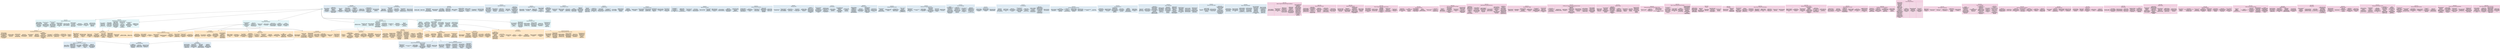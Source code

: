 // This is an auto-generated file. Don't edit this file; edit `modules.yml` instead.

digraph {
  node[shape="record", style="filled"];

  node[color="#99d8c9", fillcolor="#e5f5f9"];

  ELEC40002 [label="{ELEC40002 | Analysis and Design of Circuits | {
    <1>Explain the basic\nphysics underlying\nthe operation of the\nfollowing electronic\ncomponents:\nresistor, capacitor,\ninductor, diode,\ntransistor |
    <2>Perform DC analysis\nof circuits\ncontaining\ncombinations of the\nabove components to\nestablish the nodal\nvoltages and branch\ncurrents |
    <3>Perform AC analysis\nof circuits\ncontaining\ncombinations of the\nabove components,\nusing small-signal\nequivalent models to\nlinearise any\nnon-linear elements |
    <4>Apply the operation\nof simple transistor\nlevel circuits\nincluding amplifier\nstages and logic\ngates |
    <5>Analyse basic opamp\ncircuits containing\nidealised opamps and\npassive components |
    <6>Apply the concept\nof a transfer\nfunction and derive\nthe transfer\nfunctions for a\nrange of standard\nfilter circuits |
    <7>Analyse the\ntransient behaviour\nof 1st order RC and\nRL networks |
    <8>Use SPICE to\nsimulate the\nbehaviour of the\ncircuits you have\nstudied |
    <9>Appreciate where\nand how the circuits\nyou have studied are\napplied in real\nengineering\napplications
  }}"];

  ELEC40003 [label="{ELEC40003 | Digital Electronics and Computer Architecture | {
    <1>design significant\nsynchronous\nsequential digital\ncircuits using\nregisters and\ncombinational logic |
    <2>design simple\ntwo’s complement\naddition and\nsubtraction digital\ncircuits, with\ncorrect use of carry\nand overflow |
    <3>use digital blocks:\nRAMs, ROMs,\nregisters, adders,\nmultiplexers and\nstate machines to\ndesign and analyse\nthe operation of\nsimple pipelined\nRISC computer\nsystems |
    <4>model the operation\nof machine code\ninstructions on a\nCPU at\nregister-transfer\nlevel, and\nmanipulate data\nusing different\nnumeric\nrepresentations |
    <5>write programs for\narithmetic\noperations,\nmanipulating bit\nfields within words,\naccessing memory,\nand calling\nsubroutines |
    <6>implement I/O in\nembedded computer\nsystems using\npolling
  }}"];

  ELEC40004 [label="{ELEC40004 | Programming for Engineers | {
    <1>use the fundamental\ncomponents of\nimperative\nprogramming in terms\nof control-flow\nstructures and\nvariables |
    <2>design and\nimplement a C++\nprogram that\ncommunicates using\nfile-based IO in a\nCLI environment |
    <3>verify the correct\nbehaviour of\nprograms |
    <4>diagnose and fix\nincorrect behaviour\nand crashes |
    <5>select and use\ndata-structures from\nthe STL according to\nneeded performance\nand functionality |
    <6>use APIs,\nencapsulation, and\nabstraction to\nmanage software\ncomplexity |
    <7>design\nobject-oriented\ndata-structures to\ncapture real-world\nproblems
  }}"];

  ELEC40006 [label="{ELEC40006 | Electronics Design Project | {
    <1>Capture and analyse\na set of high-level\nrequirements to\nproduce a set of\ndesign\nspecifications |
    <2>Apply theoretical\nprinciples and\nlaboratory skills to\ndesign, build and\ntest a solution to\nan engineering\ndesign problem,\nwithin practical\nconstraints |
    <3>Integrate analogue,\ndigital and software\ntheory and design\ntechniques into a\nfunctioning system |
    <4>Organise workload\nand manage time by\nfunctioning as an\nengineering team and\ndecomposing the\ndesign challenge\ninto subsystems |
    <5>Formulate and\nimplement a test\nplan to evaluate a\ndesign against its\nspecifications |
    <6>Communicate process\nand outcomes to\nstakeholders using\nvarious forms of\ncommunication\n(reports,\npresentations,\nreviews, etc.)
  }}"];

  ELEC40009 [label="{ELEC40009 | Topics in Electrical Engineering | {
    <1>Describe waves as\ninformation carriers |
    <2>Describe how waves\npropagate in free\nspace and\ntransmission lines |
    <3>Apply mathematical\ntools to investigate\nsignals in the\nfrequency domain |
    <4>Explain the need\nfor modulation\ntechniques to\ntransmit a signal\nand identify the\nbasic hardware\ncomponents to\nachieve modulation\nand demodulation |
    <5>Describe the\ntransport processes\nin a pn diode and\nextrapolate this\nknowledge to its use\nas a solar cell |
    <6>Employ laboratory\nskills to\ncharacterise solar\ncells |
    <7>Illustrate how\nsolar polar is\ntransported from the\nsource to the\nhousehold |
    <8>Relate the\ndifferent\nengineering topics\nto demonstrate how\nthey are\ninterconnected
  }}"];

  ELEC40010_ELEC40011 [label="{ELEC40010_ELEC40011 | Mathematics 1A 1B | {
    <1>apply the\ntechniques of\nsingle-variable\ncalculus to obtain\nsolutions to a wide\nvariety of\napplications of\ndifferentiation and\nintegration |
    <2>utilize the\nconcepts of complex\nnumber, functions,\nlimits and series to\nperform, among\nothers, Fourier\nAnalysis of periodic\nand non-periodic\nfunctions |
    <3>use the techniques\nof vector and linear\nalgebra to analyze\nand apply the\ncorrect solution\nmethod in a range of\nproblems involving\nvectors, matrices\nand systems of\nequations |
    <4>identify and apply\nthe correct approach\nto solving different\ntypes of first- and\nsecond-order\nordinary\ndifferential\nequations |
    <5>explain and apply\nthe concepts and\ntechniques of\nmultivariable\ncalculus and tackle\nproblems in their\nappropriate context |
    <6>explain where and\nhow the mathematical\nconcepts are applied\nin engineering\nproblems in\nelectromagnetism,\nsignal processing\nand communications
  }}"];

  root[label="start"]
  root -> ELEC40002;
  root -> ELEC40003;
  root -> ELEC40004;
  root -> ELEC40006;
  root -> ELEC40009;
  root -> ELEC40010_ELEC40011;

  node[color="#fdbb84", fillcolor="#fee8c8"];

  ELEC50001 [label="{ELEC50001 | Circuits and Systems | {
    <1>Design, analyse and\nexplain sensors\nanalogue circuit\ninterfaces between\nthe input and\ndigital signal\nprocessing phase |
    <2>Explain the common\ntype of DAC and ADC\narchitectures\ncurrently used in\nindustry |
    <3>Design low-pass,\nhigh-pass and\nband-pass filters\nfor preconditioning\nsignals |
    <4>Choose suitable\nlow-noise\npre-amplifiers and\nanalyse its impact\non noise performance\nof the system |
    <5>Choose suitable\noutput circuit\narchitecture for\nhigh current drive\nand design a circuit\nto meet\nspecification |
    <6>Design reasonably\ncomplex circuits\ninvolving digital\nbuilding blocks such\nas shift register,\nRAM and FSM, and\ninterface them to a\nprocessor |
    <7>Write good quality\nVerilog code to\nspecify digital\nhardware |
    <8>Implement digital\nhardware on an FPGA |
    <9>Design a basic\ntestbench circuit
  }}"];
  ELEC40003:1 -> ELEC50001;
  ELEC40003:2 -> ELEC50001;

  ELEC50002 [label="{ELEC50002 | Communications | {
    <1>Model noise in\nwireless\ncommunication\nsystems |
    <2>Understand the\nperformance measures\nfor analog and\ndigital\ncommunication\nsystems, and compare\nthe performance of\ndifferent modulation\ntechniques |
    <3>Explain the\nfundamental limits\ninformation theory\nsets on the\nperformance of\ncommunication\nsystems |
    <4>Calculate the\nentropy of a random\nvariable, and design\nthe Huffman code for\na given information\nsource |
    <5>Design, implement\nand characterise\nhardware/software\nimplementation using\nthe NI USRP software\ndefined radio\nplatform |
    <6>Understand the role\nphysical layer plays\nwithin larger\ncommunication\nnetworks
  }}"];
  ELEC40009:1 -> ELEC50002;
  ELEC40009:2 -> ELEC50002;

  ELEC50003_ELEC50008 [label="{ELEC50003_ELEC50008 | Computer Engineering Design Project I and II | {
    <1>Capture and analyse\na set of high-level\nrequirements to\nproduce a set of\ndesign\nspecifications |
    <2>Apply theoretical\nprinciples and\nlaboratory skills to\ndesign, build and\ntest a solution to\nan engineering\ndesign problem,\nwithin practical\nconstraints |
    <3>Integrate analogue,\ndigital and software\ntheory and design\ntechniques into a\nfunctioning system |
    <4>Organise workload\nand manage time by\nfunctioning as an\nengineering team and\ndecomposing the\ndesign challenge\ninto subsystems |
    <5>Formulate and\nimplement a test\nplan to evaluate a\ndesign against its\nspecifications |
    <6>Communicate process\nand outcomes to\nstakeholders using\nvarious forms of\ncommunication\n(reports,\npresentations,\nreviews, etc.)
  }}"];
  ELEC40006:1 -> ELEC50003_ELEC50008;

  ELEC50004 [label="{ELEC50004 | Control Systems | {
    <1>Construct linear\ndynamic models of\nengineering systems\nof practical\nrelevance in the\nfrequency and in the\nstate-space domain |
    <2>Recognise the basic\nprinciples governing\nthe behaviour of a\nclosed-loop control\nsystem including the\nmodes of behaviour\nof its basic\ncomponents |
    <3>Evaluate, among\nseveral options, how\nto configure and\nstructure the\narchitecture and the\ncontroller of an\nautomatic control\nsystem starting from\nfunctional\nrequirements and\nconsidering\ntechnological\nconstraints |
    <4>Analyse the static\nand dynamic\nperformance of basic\nlinear feedback\ncontrol systems and\ndesign controllers\nsuch that the\noverall control\nsystem behaves\naccording to\npre-specified\nrequirements |
    <5>Analyse and\nquantify the impact\nof digital\nimplementation of\nthe control system\non the closed-loop\nperformance |
    <6>Validate\nexperimentally the\ndynamic models and\nthe satisfaction of\nthe closed-loop\nrequirements on a\nselected hardware\ntest benchmark in\nthe laboratory
  }}"];
  ELEC40009:3 -> ELEC50004;
  ELEC40010_ELEC40011:2 -> ELEC50004;

  ELEC50006 [label="{ELEC50006 | Discrete Mathematics | {
    <1>Apply graph\nalgorithms to\nefficiently explore\ndata-structures |
    <2>Prove algorithms\nare correct using\ninductive logic |
    <3>Describe\ncomputability in\nterms of turing\nmachines |
    <4>Use complexity\nnotation to analyse\nrunning time and\nstorage requirements\nof a computer\nprogram |
    <5>Use the divide and\nconquer strategy for\ndesigning\nalgorithms, and\nanalyse their\nefficiency in terms\nof complexity\nnotation using the\nMaster Theorem
  }}"];
  ELEC40004:1 -> ELEC50006;
  ELEC40004:3 -> ELEC50006;

  ELEC50007 [label="{ELEC50007 | Electromagnetism | {
    <1>Apply the\ntechniques of Vector\nCalculus to obtain\nanalytical solutions\nto problems\ninvolving\ndifferential\noperators, line and\nsurface integrals,\nas well as Green's,\nDivergence and\nStokes' theorems |
    <2>Use Maxwell's\nequations to explain\nbasic\nelectromagnetic\nphenomena |
    <3>Calculate electric\nand magnetic field\nvectors |
    <4>Calculate\ncapacitance and\ninductance |
    <5>Analyse\ntransmission-line\ndevices |
    <6>Explain the\nprinciples of\nradio-communication\nand radar systems |
    <7>Measure parameters\nof electromagnetic\ndevices |
    <8>Assemble and\nevaluate performance\nof simple radar\nsystems
  }}"];
  ELEC40010_ELEC40011:6 -> ELEC50007;

  ELEC50009 [label="{ELEC50009 | Information Processing | {
    <1>Classify real-world\ndata into different\ntypes of signals |
    <2>Describe Linear\nTime-Invariant\nsystems\nmathematically and\nin a way suitable\nfor impementation in\nprocessing systems |
    <3>Explain and apply\nconvolution for\nlinear time-variant\nsystems using\ntransfer functions\nfor continuous and\ndiscrete time\nsystems |
    <4>Use the sampling\ntheorem with the\ndiscrete Fourier\nTransform and the\nz-transform |
    <5>Model a data\nfiltering problem as\na transfer function\nand understand how\nto apply filters to\nsignals |
    <6>Implement discrete\nfilters using\nsoftware |
    <7>Create information\nsystems which use\nsoftware and\nhardware to process\ninformation
  }}"];
  ELEC40004:1 -> ELEC50009;
  ELEC40004:3 -> ELEC50009;
  ELEC40010_ELEC40011:2 -> ELEC50009;

  ELEC50010 [label="{ELEC50010 | Instruction Architectures and Compilers | {
    <1>Describe how\nhigh-level programs\nare executed through\nthe sequencing of\ninstructions |
    <2>Create a compiler\nfrom a high-level\nlanguage to an\ninstruction-based\nlanguage |
    <3>Program a\nfunctional model of\na CPU |
    <4>\nOptimise high-level\ndata structures to\nexploit the\nlow-level memory\nhierarchy |
    <5>\nDesign data-structures\nwhich can represent\nprograms |
    <6>Determine the\nworst-case\npropagation delay of\na combinational\ncircuit |
    <7>Design arithmetic\ncircuits to meet a\nspecification and\ndetermine the\npropagation delay |
    <8>Evaluate possible\narchitectural\nsolutions against a\nset of performance\nobjectives |
    <9>Discuss the\nrelationship between\nthroughput, latency,\nand pipelining
  }}"];
  ELEC40004:1 -> ELEC50010;
  ELEC40004:3 -> ELEC50010;

  ELEC50011 [label="{ELEC50011 | Mathematics for Engineers | {
    <1>Use complex\nvariables for\nconformal mapping\nand contour\nintegration |
    <2>Understand the\nconcepts of linear\nalgebra and apply\nthem in a\nmathematical\nframework |
    <3>Explain the\nconcepts and\ntechniques of\nprobability and\nstatistics and\ncompute properties\nof random systems |
    <4>Use basic estimator\nand calculate the\nmethod of moment and\nthe maximum\nlikelihood estimator |
    <5>Formulate the ways\nin which these\nmathematical\ntechniques are\napplied to technical\nproblems in your\nengineering modules
  }}"];
  ELEC40010_ELEC40011:1 -> ELEC50011;
  ELEC40010_ELEC40011:4 -> ELEC50011;

  ELEC50012 [label="{ELEC50012 | Power Electronics and Power Systems | {
    <1>describe operation\nof a switch-mode\npower supply (SMPS)\nand appreciate why\nit is capable of\nhigh efficiency and\nhow step-down and\nstep-up of voltage\nis possible |
    <2>calculate suitable\ncomponent values for\na given SMPS\nspecification |
    <3>calculate current\nand power flow for\nstar- and\ndelta-connected\nthree-phase loads |
    <4>describe the\nconstruction and\noperating principles\nof a transformer |
    <5>justify elements of\nthe equivalent\ncircuit of a\ntransformer |
    <6>calculate the\ncurrent flow,\nefficiency and\nvoltage regulation\nin transformer |
    <7>describe\nqualitatively how a\nrotating magnetic\nflux wave is\nproduced by a\nthree-phase winding\nand how torque is\ndeveloped by\ninteraction of two\nfields |
    <8>justify elements of\na per-phase\ninduction machine\nequivalent circuit |
    <9>calculate slip,\npower and torque of\nan induction machine\nbased on the\nequivalent circuit |
    <10>calculate power\nflow between nodes\nof a network and the\nvoltages at the\nnodes |
    <11>describe how\nvoltage is\ncontrolled in a\nnetwork
  }}"];
  ELEC40002:1 -> ELEC50012;

  ELEC50013 [label="{ELEC50013 | Signals and Systems | {
    <1>classify real-world\ndata into different\ntypes of signals |
    <2>describe Linear\nTime-Invariant\nsystems\nmathematically and\nin a way suitable\nfor impementation in\nprocessing systems |
    <3>explain and apply\nconvolution for\nlinear time-variant\nsystems using\ntransfer functions\nfor continuous and\ndiscrete time\nsystems |
    <4>use the sampling\ntheorem with the\ndiscrete Fourier\nTransform and the\nz-transform |
    <5>model a data\nfiltering problem as\na transfer function\nand understand how\nto apply filters to\nsignals
  }}"];
  ELEC40010_ELEC40011:2 -> ELEC50013;

  ELEC50014 [label="{ELEC50014 | Software Systems | {
    <1>Analyse a software\nsystem to identify\npotential security\nissues |
    <2>Decompose a\nsoftware system into\nloosely coupled\ncomponents |
    <3>Assign different\nphysical and\nabstract components\nof networking to the\nOSI stack |
    <4>Describe the\nprinciples and\nconcepts involved in\ndesigning\ndistributed systems\nand Internet\napplications |
    <5>Apply the concepts\nof Data\nRepresentation,\nPresentation and\nInteraction |
    <6>Think creatively in\nresponse to an\nawareness\nof/requirement for a\nproblem to be solved |
    <7>Describe the\nmapping of\nrelational calculus\nto SQL |
    <8>Use relational\ndatabases to answer\ncomplex data queries\nin SQL |
    <9>Apply\nentity-relationship\nmodelling and\ndemonstrate\ntranslation to the\nrelational model |
    <10>Deliver\nmulti-component\nnetworked software\nsystems as part of a\nsmall team
  }}"];
  ELEC40004:1 -> ELEC50014;
  ELEC40004:3 -> ELEC50014;
  node[color="#9ebcda", fillcolor="#e0ecf4"];

  ELEC60001 [label="{ELEC60001 | Advanced Mathematics for Signals and Systems | {
    <1>compute the trace,\ndeterminant,\neigenvalues and\neigenvectors of a\nmatrix |
    <2>compute the SVD of\na matrix |
    <3>critically analyse\na linear mapping\nusing the properties\nof the SVD |
    <4>identify and find\nthe least-square\nsolution for\noverdetermined\nproblems and minimum\nnorm solution for\nunder-determined\nproblem |
    <5>find the Total\nLeast Square\nsolution to an\napproximation\nproblem |
    <6>compute the rank\nand the null space\nof a matrix
  }}"];
  ELEC50011:2 -> ELEC60001;

  ELEC60002 [label="{ELEC60002 | Statistical Signal Processing and Inference | {
    <1>model, analyse and\npredict real world\nrandom processes\nusing linear\nstochastic models |
    <2>identify time\nvarying parameters\nof non-stationary\nsignals using\nstatistical\nestimation and\ninference |
    <3>derive theoretical\nand practical\nperformance bounds\nfor statistical\nsignal processing\nalgorithms in\npractical settings |
    <4>perform denoising\nand prediction of\nsignals corrupted by\nnoise, using\nadaptive statistical\nlearning and\nfiltering |
    <5>estimate relevant\nphysiological\nparameters from real\nlife recordings\nacquired recordings\n(your own data) and\ncritically analyse\nand improve signal\nquality
  }}"];
  ELEC50011:3 -> ELEC60002;

  ELEC60003 [label="{ELEC60003 | Analogue Integrated Circuits and Systems | {
    <1>Analyse different\nanalogue circuits\nand architectures |
    <2>Design different\nanalogue circuits\ntaking into account\nlimitations and\ncreating solutions\nto circumvent or\nresolve these |
    <3>Derive and apply\nthe concept of\ncurrent feedback\nOPAMPs |
    <4>Analyse and\ncalculate integrated\nswitched capacitor\nfilters and\ncontinuous-time\nfilters |
    <5>Explain and\nsimulate the\noperation of A/D and\nD/A Converters and\ncontrast different\napproaches
  }}"];
  ELEC50001:1 -> ELEC60003;
  ELEC50001:2 -> ELEC60003;

  ELEC60004 [label="{ELEC60004 | Artificial Intelligence | {
    <1>use and evaluate\ndifferent algorithms\nfor searching a\ngraph as a basis for\nplanning and\nproblem-solving |
    <2>use and evaluate\nalgorithms for\nautomated reasoning\nin propositional,\npredicate and modal\nlogics |
    <3>apply formal\nlanguages for\nknowledge\nrepresentation and\nreasoning through\nsymbolic computation |
    <4>implement\nalgorithms for\nplanning and\nreasoning in Prolog\n(logic programming\nlanguage)
  }}"];
  ELEC50006:1 -> ELEC60004;

  ELEC60005 [label="{ELEC60005 | Biomedical Electronics | {
    <1>Interpret\nbiomedical signals\nand define their\nrequirements for\ndetection and\nprocessing |
    <2>Identify the\nrequired building\nblocks for a given\nbiomedical system |
    <3>Design circuits and\nsystems for a given\nbiomedical system\nspecification
  }}"];
  ELEC50001:1 -> ELEC60005;
  ELEC50009:1 -> ELEC60005;

  ELEC60006 [label="{ELEC60006 | Communication Networks | {
    <1>Describe different\ncommunication\nnetworks and\ntechnologies\nincluding Industry\nstandards |
    <2>Analyse and\ncontrast the main\nfeatures and\nrelationship of\ndifferent\ncommunication\nnetworks and quality\nof service (QoS)\nrelated aspects |
    <3>Discuss the\nvalidity of\ndifferent\nperformance\nmodelling/assessment\ntechniques |
    <4>Identify different\ncommunication\nnetwork QoS related\nproblems, and the\nappropriate solution\ntechniques for these\nproblems |
    <5>Formulate the\nunderlying\nassumptions of the\nstudied\nmodelling/assessment\ntechniques and\ncritically analyse\ntheir impact |
    <6>Determine the\nconditions in which\na communication\nsystem is operating |
    <7>State and solve\ncommunication system\nand network\nperformance related\nproblems (e.g.\noptimal routing\nproblem and system\nutilisation) |
    <8>Derive and evaluate\nrelated performance\nanalytical\nexpressions.
  }}"];

  ELEC60008 [label="{ELEC60008 | Control Engineering | {
    <1>Model dynamic\nsystem using\ndifferential and\ndifference equations |
    <2>Given a transfer\nfunction find\nstate-space\nrepresentation and\nvice versa, and\nquantify difference\nbetween the two\nrepresentations |
    <3>Access stability\nproperties of\ndynamical systems\nand structural\nproperties |
    <4>Design feedback\ncontroller in a\nsystematic way to\nmodify behaviour of\ndynamical systems |
    <5>Assess a prior what\nbehaviour can and\ncannot be achieved\nin a dynamic system
  }}"];

  ELEC60009 [label="{ELEC60009 | Deep Learning | {
    <1>formalise a deep\nlearning problem |
    <2>choose and fit\nmodels to data |
    <3>critically appraise\nthe merits and\nshortcomings of\nmodel architectures\non specific problems |
    <4>apply existing deep\nlearning models to\nreal datasets |
    <5>discriminate\nbetween different\npractical machine\nlearning problems\napproaches to solve |
    <6>implement and\nevaluate common\nneural network\nmodels for various\ntypes of data |
    <7>apply a variety of\nlearning algorithms\nto data |
    <8>combine modular\ncomponents to build\ndeep learning\nsystems in a wide\nrange of real-world\napplications |
    <9>perform a critical\nappraisal of recent\nscientific\nliterature in deep\nlearning |
    <10>choose appropriate\nperformance\nevaluation metrics |
    <11>present and analyse\nthe results as well\nas draw appropriate\nconclusions
  }}"];

  ELEC60010 [label="{ELEC60010 | Digital Signal Processing | {
    <1>use the sampling\ntheory to design\ndiscrete data\nsystems and analyse\nthese systems in\nterms of systems\nfunctions and\nz-transform |
    <2>analyse and design\ndigital filters\nusing FIR and IIR\nfilter design\ntechniques |
    <3>perform and\ninterpret correctly\nthe results of\nsimple short-time\nspectral estimation |
    <4>learn about the\nFFT, the fast\ncomputation of the\nDFT |
    <5>develop basic\nmultirate signal\nprocessing systems,\nexploiting\nappropriate elements\nand identities, and\ndesign typical\napplication examples\nincluding\nsample-rate-changing\nsystems
  }}"];

  ELEC60011 [label="{ELEC60011 | Digital Systems Design | {
    <1>design complex,\nhigh performance\ndigital systems |
    <2>use a modern CAD\ntool to help with\nthe design |
    <3>implement such\ndesigns using\nprogrammable logic\n(e.g. FPGAs) |
    <4>design with digital\nbuilding blocks\n(such as memory\nchips,\nmicroprocessors,\narithmetic circuits\netc.)
  }}"];

  ELEC60012 [label="{ELEC60012 | Electrical Energy Systems | {
    <1>Explain the\noperating principle\nand describe the\nstatic models of\nsynchronous\nmachines,\ntransformers and\ntransmission lines |
    <2>Use per-unit system\nfor analysis of\nelectric power\nsystems |
    <3>Perform power flow\nanalysis using the\nGauss-Seidel\ntechnique |
    <4>Conduct short\ncircuit analysis for\nbalanced and\nunbalanced faults |
    <5>Analyse\nsteady-state and\ntransient stability\nof simple electric\npower systems |
    <6>Appraise the\nchallenges\nassociated with low\nsystem inertia and\nshort-circuit levels\ndriven by high\nfractions of\nrenewables
  }}"];

  ELEC60013 [label="{ELEC60013 | Embedded Systems | {
    <1>identify the\nparticular\nrequirements of\ncomputer systems\nthat interact\ndirectly with the\nphysical world |
    <2>analyse the\nconstraints imposed\nby time-critical\napplications and\nprove that they are\nmet |
    <3>set up low-level\ncommunication\nbetween software,\nhardware devices and\nthe wider world |
    <4>use interrupts and\nthreading to\nguarantee that time\nconstraints are met |
    <5>write complex,\nlow-level software\nthat is reliable |
    <6>configure and use a\nvariety of hardware\nplatforms and\ndevelopment\ntoolchains
  }}"];

  ELEC60014 [label="{ELEC60014 | Group Consultancy Project | {
    <1>Develop an\nengineering\nspecification from a\ngiven open-ended\nbrief |
    <2>Generate number of\nviable solutions to\nthe brief |
    <3>Select the optimum\nsolution through\ntechnical and\ncritical analysis |
    <4>Develop a prototype\nto demonstrate the\nprinciples of the\nproposed solution |
    <5>Provide financial\nand commercial\ninformation to\nsupport their\ndecision |
    <6>Manage the project\nfrom a resource and\nworkload point of\nview |
    <7>Communicate in a\nway to suit the\nintended target\naudience (written\nand oral)
  }}"];

  ELEC60015 [label="{ELEC60015 | High Level Programming | {
    <1>write programs in\nthe hybrid\nobject-oriented and\nfunctional\nprogramming language\nF# |
    <2>express simple\nalgorithms in a\ntransformational\nstyle using\nimmutable operations |
    <3>write recursive and\ntail recursive\nimplementations of\niteration |
    <4>use list, map,\narray collection\ntypes and associated\nlibrary functions |
    <5>analyse and debug\ntype errors in F# |
    <6>analyse problems\nand design\nappropriate\nfunctional code |
    <7>define appropriate\ndata structures to\nrepresent problem\ndomains |
    <8>write immutable\ncode and encapsulate\nmutable operations |
    <9>split large\nproblems into\nindependent modules\nwith controlled\ndependencies |
    <10>work within a group\nto design, implement\nand test a\nsignificant\napplication in F#
  }}"];

  ELEC60016 [label="{ELEC60016 | Individual Industrial Placement | {
    <1>critically analyse\nthe requirements of\nan employer in a\ncertain engineering\nrelated industry |
    <2>operate in a\nprofessional manner\nin an industrial\nsetting |
    <3>summarise your work\nand critically\nanalyse its impact\non the business |
    <4>criticise current\npractices and\nsuggest alternative\nsolutions that are\nethically and\neconomically\nresponsible |
    <5>make informed\ndecisions on the\ndirection of your\nfuture career
  }}"];

  ELEC60017 [label="{ELEC60017 | Individual Project | {
    <1>plan and execute an\nindividual work |
    <2>create and update a\nflexible project\nplan with specified\ntasks and fallbacks |
    <3>learn and use\ninformation from one\nor more new\ntechnical areas |
    <4>solve technical\nproblems as\nnecessary to achieve\na deliverable |
    <5>produce a major\nhigh quality written\nreport to fixed\ndeadlines |
    <6>carry our\nindependent work\nthat can cover\ndifferent aspects of\nengineernig such as\ndesign and build\ntopics and software\nimplementation\ntopics
  }}"];

  ELEC60018 [label="{ELEC60018 | Instrumentation | {
    <1>state the operation\nprinciples and\nlimitations of\nvarious measurement\nsensors/transducers\nfor mechanical and\nelectromagnetic\nstimuli |
    <2>specify the use of\nrecently invented\nsensors (SQUID, GMR,\nQHE, etc) in\napplications with\nsevere performance\nrequirements |
    <3>design interface\ncircuits to optimise\ntransducer\nperformance |
    <4>write embedded code\nto implement data\nacquisition\n(including\nsubsampling and\nirregular sampling)\nand signal\nconditioning |
    <5>assemble a PCB\nlevel prototype of a\nspecified\nmeasurement\ninstrument
  }}"];

  ELEC60019 [label="{ELEC60019 | Machine Learning | {
    <1>develop solutions\nto machine learning\nproblems by\nmodelling and\npre-processing data,\nand designing,\nselecting and\ndevelop appropriate\nlearning algorithms |
    <2>consider and\ncontrast the\nproblems of learning\nand overfitting in\nan ML system |
    <3>justify the use of\nlinear regression,\nclassification,\nlogistic regression,\nsupport vector\nmachines, neural\nnetworks, nearest\nneighbour and\nclustering |
    <4>recommend and\nconstruct the use of\na machine learning\nalgorithm in unseen\nsituations
  }}"];

  ELEC60020 [label="{ELEC60020 | Managing Engineering Projects | {
    <1>lead and manage\ninnovative\ntechnological\nprojects within an\nengineering context |
    <2>manage teams within\nan organisational\ncontext |
    <3>anticipate and\naccommodate risk and\nchange during the\nlife of a project |
    <4>apply a range of\ntools to the\nplanning,\nimplementation,\nmanagement and\nbudgeting of\nengineering projects
  }}"];

  ELEC60021 [label="{ELEC60021 | Mathematics for Signals and Systems | {
    <1>compute the trace,\ndeterminant,\neigenvalues and\neigenvectors of a\nmatrix |
    <2>compute the SVD of\na matrix |
    <3>critically analyse\na linear mapping\nusing the properties\nof the SVD |
    <4>identify and find\nthe least-square\nsolution for\noverdetermined\nproblems and minimum\nnorm solution for\nunder-determined\nproblem |
    <5>find the Total\nLeast Square\nsolution to an\napproximation\nproblem |
    <6>compute the rank\nand the null space\nof a matrix
  }}"];

  ELEC60022 [label="{ELEC60022 | Microwave Technology | {
    <1>interpret\nelectromagnetic wave\npropagation in\nvarious media; how\nguided-wave\nstructures can be\nused as practical\ncomponents, bridging\nthe gap between\nRadio and optical\nfrequencies |
    <2>analyse the\nfundamental physical\nlimitations of\ncomponents. For\nexample, why surface\nmounted devices are\nnot used at upper\nmicrowave\nfrequencies |
    <3>present aspects of\ncommercial\ntechnologies in the\ndesign and\nmanufacture of\ncomponents and\ncircuits |
    <4>describe the\napplications of\ncommercial microwave\ntechnology: from\nmobile phones and\nmicrowave ovens to\nradar and\nradiometric imaging
  }}"];

  ELEC60023 [label="{ELEC60023 | Optoelectronics | {
    <1>solve wave and\nwaveguide problems\nusing Maxwell's\nequations |
    <2>design and evaluate\noptical fibre-based\ncommunication\nsystems |
    <3>design and evaluate\noptical fibre-based\nsensing systems
  }}"];

  ELEC60024 [label="{ELEC60024 | Power Electronics | {
    <1>describe the\nproperties of\nsemiconductor\ndevices useful in\npower applications |
    <2>calculate power\nlosses, in devices\nand choose heat\nsinks |
    <3>design loss\nreduction circuits\nsuch as snubbers and\nquasi resonant\ncircuits |
    <4>analyse and design\nisolated and\nnon-isolated dc/dc\nconverters including\ns-domain modelling\nusing circuit\naveraging |
    <5>analyse dc/ac\nconverters including\nqualitative\nassessment of\nfrequency spectra |
    <6>analyse controlled\nand uncontrolled\nac/dc converters\nincluding\nelectromagnetic\ninterference issues\nand regulations |
    <7>apply power\nconverter designs to\napplication areas\nincluding assessment\nof various options\nfor variable speed\noperation of\ninduction machines\nand general\nperformance limits\non drive systems |
    <8>design and build a\nDC-DC converter in\nthe coursework
  }}"];

  ELEC60025 [label="{ELEC60025 | Real-Time Digital Signal Processing | {
    <1>put the concepts of\nsignal processing\ninto practice |
    <2>learn the\ndifferences between\nreal-time and batch\nprocessing\napplications |
    <3>learn the\ndifferences between\nSP and\ngeneral-purpose\ncomputing hardware |
    <4>learn how to use\nMatlab and Matlab\nSimulink to design\nand analyse SP\nalgorithms |
    <5>learn how to use\nSimulink Embedded\nCoder to program\nmicrocontrollers |
    <6>program an embedded\nplatform |
    <7>revise basic\nconcepts of DSP
  }}"];

  ELEC60026 [label="{ELEC60026 | Semiconductor Devices | {
    <1>explain basic\nquantum mechanical\nprinciples of\ncharged carrier\nconduction |
    <2>apply energy band\ndiagrams to analyse\ncarrier transport\nprocesses |
    <3>classify devices\ninto majority and\nminority carrier\ndevices and appraise\ntheir advantages and\ndisadvantages in\ndifferent\napplications |
    <4>derive device\ncharacteristics\ngiven the geometry\nand material\nparameters |
    <5>calculate\nperformance\nparameters by\nemploying the\ncorrect equations\nand approximations |
    <6>explain delays in\nsmall and large\nsignal operation of\ndevices
  }}"];

  ELEC60030 [label="{ELEC60030 | Robotic Manipulation | {
    <1>represent the\nposition and\norientation of\nobjects in space |
    <2>determine the\nkinematic model of a\nrobot arm based on\nits links and points\nof articulation |
    <3>compute the\nposition of pose of\na robot's body and\ngripper basded on\nits joint angles\n(Forward kinematics)\nand also compute the\njoint angles\nnecessary to\nposition the robot\ngripper at a target\n(Inverse Kinematics) |
    <4>implement robotic\nmotion trajectories\nusing different\ncontrol techniques,\nincluding joint vs.\ntask space and\nposition vs.\nvelocity control |
    <5>understand the\nprinciples of\ndynamic modelling\nand force / torque\ncontrol (this may\nnot be implemented\non the physical\nrobot due to\nhardware\nlimitations) |
    <6>understand the\ndifferent robotic\napproaches to\ngrasping / object\npicking (e.g.\nparallel jaw\ngrippers, adaptive\ngrasping,\nunderactuation,\ngrasp planning and\nvacuum grippers) |
    <7>use CAD software to\ndesign a simple\nrobot gripper for\nmanipulation of\nspecific objects\n(e.g. a ping-pong\nball, a soda can, a\ntoy car, a 6-sided\ndice) |
    <8>program low-level\nmotion controllers\nto execute and test\nall of the above on\nlab-based physical\ndesktop-size robot\narms and grippers |
    <9>appreciate some of\nthe ways that\nmachine learning is\nbeing used in\ncontemporary robotic\nmanipulator research\nand practical\nimplementation
  }}"];

  ELEC60031 [label="{ELEC60031 | Classical and Modern Radar | {
    <1>use the radar\nequations |
    <2>apply the radar\ntheory to classify\nthe various radar\narchitectures and\nrate their\nperformance |
    <3>analyse and design\nthe transmitter and\nreceiver of any type\nof radar system |
    <4>design radar\nwaveforms and system\narchitectures aiming\nat improving the\nsolutions of the\ndetection,\nestimation, tracking\nand classification\nof various types of\ntargets/objects/signals\nin the presence of\nnoise, clutter and\ninterference
  }}"];

  ELEC60033 [label="{ELEC60033 | Electric Vehicle Technologies | {
    <1>describe the key\nsystems that make up\nan EV and detail\ntheir function\nwithin the whole |
    <2>design and model a\ntraction system for\nan EV including the\nmotor model and a\nFOC |
    <3>model and analyse\nother key blocks in\nan EV such as the:\nCharger, DC-DC\nConverter, Battery\nand Battery\nManagement System |
    <4>assemble and adapt\nan EV model for the\npurposes of design\nof its subsystems\nand performance\nassessment of the\nsystem as a whole |
    <5>discuss the broader\nrange of EV design\nprocesses not\ncovered in depth in\nthis module\nincluding safety\nimplications,\nauxiliary load\ndevices and the\ncommunications\nnetworks of a modern\nvehicle |
    <6>discuss the impacts\nof EVs on the wider\ngrid and environment\nincluding the\npotential future of\nadaptive and\nreactive charging\n(Demand-side\nresponse and\nVehicle-to-grid)
  }}"];
  node[color="#e7298a", fillcolor="#f2d8e5"];

  ELEC70001 [label="{ELEC70001 | Adaptive Signal Processing and Machine Intelligence | {
    <1>extract adaptively\nlatent component\nfrom real-world data |
    <2>apply algorithms of\nadaptive signal\nprocessing to\nreal-time streaming\ndata |
    <3>effectively use\nadaptive machine\nintelligence\ntechniques such as\nneural networks,\nrecurrent neural\nnetworks, and deep\nneural networks |
    <4>implement the\ncorresponding\ndimensionality\nreduction\ntechniques, and\nevaluate ways to\nfind structure in\ndata and handle Big\nData through tensor\ndecompositions |
    <5>produce MATLAB code\nfor adaptive noise\ncancellation,\nhigh-resolution\nlatent component\nestimation from your\nown physiological\nrecordings (ECG),\nuniversal function\napproximation\nthrough recurrent\nand deep neural\narchitectures, and\ntheir connection\nwith tensor\ndecompositions for\nbig data\napplications.
  }}"];

  ELEC70003 [label="{ELEC70003 | Advanced Electronic Devices | {
    <1>critically analyse\ntransport processes\nin nanoscale FETs,\nincluding tunnelling\nphenomena and\nself-heating/cooling |
    <2>derive device\ncharacteristics\ngiven the geometry\nand material\nparameters using\nanalytical\nestimations as well\nas numerical\nsimulations using\nSentaurus TCAD |
    <3>extract the\nperformance\nparameters of FETs\nand critically\nappraise their\nrelevance in\napplications |
    <4>read and write\ntechnical papers in\nthe field of\nsemiconductor device\ndesign and their\nimpact on future\nCMOS developments |
    <5>design/optimise\ncurrent and novel\ndevices using TCAD\nsoftware (Sentaurus\nfrom Synopsis)
  }}"];

  ELEC70004 [label="{ELEC70004 | Analogue Signal Processing | {
    <1>recommend voltage\nand current mode\narchitectures used\nin analog signal\nprocessing |
    <2>design circuits\ncapable of\nperforming low power\nanalog computation\nand processing of\nsignals in CMOS |
    <3>recommend circuit\ntechniques which\nallow efficient\ncomputation and\nsignal processing in\nCMOS such as\nlog-domain, switched\ncapacitor correlated\ndouble sampling and\nspike domain |
    <4>design mix-mode\nsystems utilising\nanalogue signal\nprocessing\ntechniques
  }}"];

  ELEC70006 [label="{ELEC70006 | Design of Linear Multivariable Control Systems | {
    <1>derive models of\nlinear multivariable\ncontrol systems\nusing tranfer matrix\nand state variable\nmethods |
    <2>compute the poles\nand zeros, including\nthe type of zeros,\nfor such systems |
    <3>analyse the\ncontrollability,\nobservability,\ndetectability,\nstabilizability and\nminimality\nproperties for such\nsystems |
    <4>synthesize design\nobjectives as\noptimisation\nprocedures in terms\nof norm-based\nobjective functions |
    <5>devise the most\nappropriate\ncontroller synthesis\ntechniques
  }}"];

  ELEC70009 [label="{ELEC70009 | Discrete-Event Systems | {
    <1>assess the the\nsuitabillity of a\nsystem for modeling\nin a discrete-event\nset-up |
    <2>create a\ndiscrete-event model\nand assess its\nstructural\nproperties |
    <3>design algorithms\nfor the qualitative\nand quantitative\nanalysis of Discrete\nEvent Systems |
    <4>design a\nsupervisory\ncontroller and an\nobserver automaton |
    <5>simulate a discrete\nevent system |
    <6>assess the\nperformance of the\nsystem in a\ndeterministic and\nstochastic set-up
  }}"];

  ELEC70012 [label="{ELEC70012 | Full-Custom Integrated Circuit Design | {
    <1>consider key\nfeatures,\nlimitations and\ntopics related to\nCMOS technology |
    <2>appraise the full\ncustom integrated\ncircuit design\nmethodology and\nissues/constraints\nrelated to\nanalogue/digital/mixed\nsignal circuit\ndesign |
    <3>design and assess\nfull custom\nintegrated circuit\nlayouts |
    <4>develop full custom\ndesign of CMOS\nintegrated circuits\nusing a complete\ntool suite\n(schematic capture,\nsimulation, layout\ndesign, physical\nverification)
  }}"];

  ELEC70013 [label="{ELEC70013 | High Performance Analogue Electronics | {
    <1>formulate an\nintegrated circuit\ndesign problem\nfollowing both, a\ntop to bottom and a\nbottom to top\napproach,\nspecifically in the\ncontext of\nreceivers,\ntransconductors,\nmixers and filters |
    <2>consider different\ntrade-offs that play\na role in the\nprocess of design,\nand put those within\nthe context of both,\nthe circuit and the\napplication |
    <3>argue the need of\nfollowing different\npaths in the design\nproblem as a\nfunction of the\nchosen design\ntrade-offs |
    <4>evaluate trade-offs\nas a function of a\nnumber of typical\ndesign specification |
    <5>judge visually the\nbasic behaviour of\ncircuits and systems\ntopologies,\nincluding a number\nof receivers,\nmixers,\ntransconductors and\nfilters; without the\nneed of formal\ncalculations |
    <6>hypothesize,\nespecially in the\ncontext of\ntransconductors,\nmixers and filters,\nof when certain\ndesign techniques\ncould aid the design\ndepending on the\nrequired design\nspecifications, with\na main focus on\nlinearity and noise
  }}"];

  ELEC70017 [label="{ELEC70017 | Individual Project (MEng) | {
    <1>plan and manage a\nproject over an\nextended period |
    <2>take personal\nresponsibility of\nyour work |
    <3>tackle open-ended\nwork and apply prior\ntheoretical\nknowledge to\npractical situations |
    <4>critically review\ninformation from a\nwide range of\nsources |
    <5>adopt appropriate\nanalytical,\ncomputational and/or\nexperimental methods\nto meet your project\nobjectives |
    <6>communicate the\noutcomes of the\nproject work\neffectively and\naccurately in both a\nwritten and oral\nformat
  }}"];

  ELEC70022 [label="{ELEC70022 | Modelling and Control of Multi-body Mechanical Systems | {
    <1>discriminate\nbetween the two main\nbranches of\nClassical Mechanics:\nvectorial and\nanalytical mechanics |
    <2>generalize real\nmechanical systems\nas multibody systems |
    <3>apply the basic\ntools of Classical\nMechanics |
    <4>develop models, in\nthe form of\ndifferential\nequations, of real\nmechanical systems\nusing various\nmethods from\nclassical mechanics\n(Newton's laws and\nLagrangian equations\nof motion) |
    <5>derive equations of\nmotion for systems\nwith holonomic and\nnonholonomic\nconstraints |
    <6>apply techniques\nfrom control theory\nto improve the\nbehaviour of systems\nrepresented by\nmultibody models |
    <7>devise computer\nassisted modelling\nand control of\nmultibody systems\nwith the use of the\nmultibody modelling\ncode Simscape\nMultibody
  }}"];

  ELEC70028 [label="{ELEC70028 | Predictive Control | {
    <1>construct a range\nof finite horizon\noptimal control\nproblems with\nconstraints |
    <2>solve constrained\nfinite horizon\noptimal control\nproblems by\nformulating them as\nfinite dimensional\noptimization\nproblems |
    <3>compare the\nadvantages and\ndisadvantages of\nimplementing the\nsolution to finite\nhorizon optimal\ncontrol problems in\na receding-,\ndecreasing- or\nvariable-horizon\nfashion |
    <4>transfer a\nreal-world control\nproblem into a\nmathematically\nwell-defined optimal\ncontrol problem |
    <5>devise predictive\ncontrollers with\nguarantees of\nstability and\nfeasibility |
    <6>write Matlab\nprograms that\nimplement a\npredictive\ncontroller |
    <7>appraise relatively\nsimple papers on\npredictive control\nand be able to\nextract information\nfrom them in order\nto design a\npredictive\ncontroller
  }}"];

  ELEC70030 [label="{ELEC70030 | Professional Portfolio and Group Consultancy Project | {
    <1>evidence the claims\nmade in your CV |
    <2>speak with\nconfidence and\neloquently on your\nachievement |
    <3>reflect on what you\nhave learned and how\nthat can be applied\nin\nresearch/development/industrial\npractice.
  }}"];

  ELEC70037 [label="{ELEC70037 | Topics in Large Dimensional Data Processing | {
    <1>design algorithms\nfor large\ndimensional data\nprocessing, with the\nfocus on finding\nsparse structures\nhidden in the data\nfor dimension\nreduction |
    <2>use linear algebra\ntools to model\nproblems involving\nlarge dimensional\ndata |
    <3>develop\noptimization and\nstatistics tools to\nsolve problems\ninvolving large\ndimensional data |
    <4>evaluate advantages\nand disadvantages of\ndifferent algorithms\nfor analysis of\nlarge dimensional\ndata in real-world\napplications,\nincluding for\nexample imaging\ninverse problems,\nonline\nrecommendation,\nmachine learning
  }}"];

  ELEC70039 [label="{ELEC70039 | Wavelets | {
    <1>analyse natural\nsignals and images\nlike for example\nbiomedical signals,\nspeech, audio,\nmedical images,\nvideo sequences |
    <2>analyse the\nefficacity of a\nsignal\nrepresentation and\ndevelop new signal\nrepresentations |
    <3>design perfect\nreconstruction\nfilter banks |
    <4>design filter banks\nand construction of\ndiscrete and\ncontinuous-time\nbases for efficient\nsignal analysis |
    <5>apply basic image\nand video\ncompression\nprinciples
  }}"];

  ELEC70041 [label="{ELEC70041 | Year Abroad | {
    <1>learning outcomes\nsupported by the\nhost university |
    <2>experience of\nengineering\npractice,\ntechnology, and\nworking methods\noutside the UK
  }}"];

  ELEC70044 [label="{ELEC70044 | Role and Value of Smart Grid Technologies | {
    <1>assess the role of\nthe smart grid\nconcept in\nfacilitating a cost\neffective transition\nto a low carbon\nenergy system |
    <2>perform a\ncost-benefit\nanalysis involving\nsupply risks and\noperational or\ninvestment costs |
    <3>model and assess\nthe difference\nbetween preventive\nand corrective\ncontrol |
    <4>apply advanced\napproaches in\nscheduling of\nflexible demand |
    <5>perform big data\nanalytics in the\napplication of smart\ngrids |
    <6>construct and\nevaluate basic\nreliability models\nand metrics |
    <7>implement Monte\nCarlo risk\ncomputations |
    <8>model a basic cyber\nattack and defence\nmechanism
  }}"];

  ELEC70045 [label="{ELEC70045 | Advanced Communication Theory | {
    <1>design and analyse\noptimum receivers\nbased on 'decision\ntheory' |
    <2>evaluate the\nperformance of M-ary\nmatched filter\nreceivers |
    <3>model, design and\nanalyse diversity\nsystems using\noptimum diversity\ntheory |
    <4>solve the following\nthree generic\nproblems:\n'detection',\n'estimation' and\n'reception' problems\nand design suitable\nprocessors to\nimplement these\nsolutions |
    <5>utilise array\nsignal processing\ntheory to model and\nanalyse\nmulti-antenna SIMO,\nMISO, MIMO and\nmassive systems |
    <6>model, design and\nanalyse mmwave and\nspace-time\ncommunications.
  }}"];

  ELEC70047 [label="{ELEC70047 | HVDC Technology and Control | {
    <1>appraise the pros\nand cons of using\nHVDC with respect to\nAC for overhead and\ncable transmission |
    <2>describe the\noperation and\ncontrol of HVDC\nconverters and HVDC\nsystems |
    <3>recognise the\nbenefits and\nlimitations of two\nbroad HVDC\ntechnologies and\ntheir suitability in\na specific context |
    <4>design the control\nsystem for HVDC\nconverters and\nsystems |
    <5>analyse the\ninteraction between\nHVDC and host AC\nsystems |
    <6>appreciate the role\nof HVDC in renewable\nintegration and\ndecarbonisation of\nthe electric power\nsector
  }}"];

  ELEC70048 [label="{ELEC70048 | Probability and Stochastic Processes | {
    <1>evaluate the\nperformance of a\nsystem using key\nconcepts of\nprobability and\nrandom variables |
    <2>derive the\nprobability density\nfunction of a\nfunction of a random\nvariable or random\nvariables |
    <3>model an\nengineering problem\nusing random signals\n('stochastic\nprocesses') and\nMarkov chains |
    <4>analyse random\nphenomena (signals\nand noise) in\nelectrical\nengineering
  }}"];

  ELEC70015 [label="{ELEC70015 | Human-Centered Robotics | {
    <1>learn the theory\nunderlying robotic\nsystems that\nperceive human\nstates using\nmultimodal\ninterfaces (e.g.\ncomputer vision,\nwearable systems,\nhaptic systems,\nvirtual and\naugmented reality\nsystems),\ncomputationally\nmodel and recognise\nhuman actions, use\nadaptive shared\ncontrol methods to\nassist humans in\ntheir task, use\nlearning algorithms\nto improve their\nperformance through\ninteraction with\nhumans |
    <2>learn to\nincorporate human\nfactors in the\ndesign of their\ninteractive robotic\nsystems |
    <3>learn to design and\nimplement control\nand learning\nalgorithms for\ninteractive robotic\nsystems |
    <4>learn to work in\ngroups to\nincrementally solve\nlarge-system\n(hardware/software)\nchallenges
  }}"];

  ELEC70051 [label="{ELEC70051 | Radio Frequency Subsystems | {
    <1>apply the main\narchitectures\nemployed in RF\nsystems |
    <2>interpret subsystem\nspecifications |
    <3>calculate power\nlink budgets |
    <4>analyse circuits\nand subsystems using\nS-parameters |
    <5>calculate gain,\nstability and noise\nissues in\nsmall-signal\namplifiers |
    <6>design impedance\nmatching networks\nand filters
  }}"];

  ELEC70054 [label="{ELEC70054 | Microwave Technology | {
    <1>interpret\nelectromagnetic wave\npropagation in\nvarious media; how\nguided-wave\nstructures can be\nused as practical\ncomponents, bridging\nthe gap between\nradio and optical\nfrequencies |
    <2>apply\nscattering(S)-parameters\nand their use in\nsimulations and\nexperiments |
    <3>analyse the\nfundamental physical\nlimitations of\nmaterials and\ncomponents. For\nexample, why some\nmaterials are better\nthan others and why\nsurface mounted\ndevices are\ngenerally not used\nat upper microwave\nfrequencies |
    <4>present aspects of\ncommercial\ntechnologies in the\ndesign and\nmanufacture of\ncomponents and\ncircuits |
    <5>theoretical\npredictions and a\npractical\ndemonstration of the\nmicrowave oven will\nbe given at the end\nof the course to\nhighlight a number\nof basic\nelectromagnetic\nprinciple associated\nwith cavity\nresonators
  }}"];

  ELEC70056 [label="{ELEC70056 | Hardware and Software Verification | {
    <1>validate the\nproperties of small\nprograms through an\nautomated software\nverification tool |
    <2>argue how an\ninteractive theorem\nprover works |
    <3>validate the\nproperties of small\nprograms through an\ninteractive theorem\nprover |
    <4>consider the three\npillars of hardware\nverification:\nstimulus, coverage\nand checking |
    <5>produce a\ntestbench, generate\nstimulus, measure\ncoverage and write a\nchecker |
    <6>consider the\nprinciples of formal\nverification of\nhardware |
    <7>validate the\nproperties of a\nsmall RTL module\nthrough a formal\nverification tool
  }}"];

  ELEC70057 [label="{ELEC70057 | Biomedical Electronics | {
    <1>assess the quality\nof biomedical\nsignals |
    <2>decide the\nrequirements for\ndetection and\nprocessing of a\nbiomedical signal |
    <3>decide the required\nbuilding blocks for\na given biomedical\nsystem |
    <4>design circuits and\nsystems for a given\nbiomedical system\nspecification
  }}"];

  ELEC70058 [label="{ELEC70058 | Optoelectronics | {
    <1>solve wave and\nwaveguide problems\nusing Maxwell's\nequations |
    <2>design optical\nfibre-based\ncommunication\nsystems |
    <3>evaluate the\nperformance of\noptical fibre-based\ncommunication\nsystems |
    <4>design optical\nfibre-based sensing\nsystems |
    <5>evaluate the\nperformance of\noptical fibre-based\nsensing systems
  }}"];

  ELEC70061 [label="{ELEC70061 | Deep Learning | {
    <1>formulate a deep\nlearning problem |
    <2>discriminate\nbetween different\npractical machine\nlearning problems\napproaches |
    <3>appraise the merits\nand shortcomings of\nmodel architectures\non specific problems |
    <4>construct and\nevaluate common\nneural network\nmodels for various\ntypes of data |
    <5>integrate modular\ncomponents to build\ndeep learning\nsystems in a wide\nrange of real-world\napplications |
    <6>consider\nappropriate criteria\nfor analysing the\nresults as well as\npresenting and draw\nappropriate\nconclusions
  }}"];

  ELEC70065 [label="{ELEC70065 | Optimal Control | {
    <1>formulate dynamic\noptimisation\nproblems of\npractical\nsignificance, for\nlinear and nonlinear\nsystems, as optimal\ncontrol problems |
    <2>specify precise\nstatements of the\nmaximum principle\nfor various general\ncategories of\noptimal control\nproblems, including\nfree-time,\nfixed-time,\nfree-endpoint, and\nfixed-endpoint\nproblems |
    <3>derive solutions to\ncontinuous-time\noptimal control\nproblems by\napplication of the\nmaximum principle |
    <4>signify solution\nconcepts for optimal\ncontrol problems,\nincluding bang-bang\nsolutions and\nsingular controls |
    <5>calculate solutions\nto optimal control\nproblems by dynamic\nprogramming\ntechniques
  }}"];

  ELEC70066 [label="{ELEC70066 | Advanced Optimisation | {
    <1>classify different\nfamilies of\noptimisation\nproblems |
    <2>formulate an\nengineering/scientific/economic\nproblem as an\noptimisation problem\nof a known class |
    <3>apply the correct\nmethods of\noptimisation to\nsolve the problem |
    <4>assess the\napproximation and\ncomputational cost\nof an optimisation\nalgorithm |
    <5>employ advanced\noptimisation\ntechniques and\nanalyse their\nlimitations |
    <6>write computer\nprogrammes to\nformulate and solve\noptimisation\nproblems |
    <7>compare the\nintroduced ideas and\ntools with the more\ngeneral theory of\noptimisation |
    <8>devise a toolbox of\noptimisation\nalgorithms to solve\nvarious classes of\nproblems
  }}"];

  ELEC70067 [label="{ELEC70067 | Traffic Theory and Queuing Systems | {
    <1>evaluate the\nvalidity of\ndifferent\nperformance\nmodelling/assessment |
    <2>calculate\ncommunication system\nperformance |
    <3>solve the most\nappropriate\nmathematical model\nto a specific\ntele-traffic and/or\nqueuing system\nproblem |
    <4>derive and assess\nthe performance of\ncommunication\nsystems using\nanalytical methods\n(e.g. blocking\nprobabilities and\nqueueing delays) |
    <5>evaluate\nperformance aspects\nof queueing systems\nusing different\nmodelling techniques\n(e.g. Markov chains\nand fluid flow\nmodels)
  }}"];

  ELEC70068 [label="{ELEC70068 | Artificial Intelligence | {
    <1>use and evaluate\ndifferent algorithms\nfor searching a\ngraph as a basis for\nplanning and\nproblem-solving |
    <2>use and evaluate\nalgorithms for\nautomated reasoning\nin propositional,\npredicate and modal\nlogics |
    <3>apply formal\nlanguages for\nknowledge\nrepresentation and\nreasoning through\nsymbolic computation |
    <4>write algorithms\nfor planning and\nreasoning in Prolog\n(logic programming\nlanguage)
  }}"];

  ELEC70069 [label="{ELEC70069 | Coding Theory | {
    <1>compute parameters\nin finite fields\nusing the\nfundamental\nmathematical\nconcepts |
    <2>design and analyse\nencryption/decryption\nschemes for secure\ninformation exchange |
    <3>create digital\nsignature schemes\nfor secure\ninformation exchange |
    <4>detect and correct\ncommunication errors\nusing popular\nerror-correcting\ncodes, including\nHamming codes,\nReed-Solomon codes,\nand/or BCH codes,\nfor reliable\ninformation exchange
  }}"];

  ELEC70070 [label="{ELEC70070 | Information Theory | {
    <1>apply the concept\nand properties of\nentropy and mutual\ninformation to\ndesign communication\nsystems |
    <2>prove the source\ncoding theorem |
    <3>deduce the\nfundamental\nperformance limits\nof noisy\ncommunication\nchannels |
    <4>predict the\nperformance of a\ncompression\nalgorithm by using\nthe rate-distortion\nfunction |
    <5>apply network\ninformation theory\nto design complex\ncommunication\nsystems
  }}"];

  ELEC70071 [label="{ELEC70071 | Self-Organising Multi-Agent Systems | {
    <1>analyse situations\nof coordination and\nstrategic\ninteraction in\ndistributed systems\nof autonomous\ncomponents (agents) |
    <2>account for basic\nconcepts of\ncomputational\nagency,\nself-organisation,\nand the social\nconstruction of\nconceptual resources |
    <3>design and\noperationalise\nsystems which are\nregulated by\nmutually-agreed and\nmutable conventional\nrules |
    <4>specify and\nimplement algorithms\nfor strategic\ndecision-making\nrelated to action\nselection,\npreference\nselection, dispute\nresolution, opinion\nformation, and\ncollective action |
    <5>create\nself-organised\nsolutions to\n'social' problems in\nmulti-agent systems,\nsuch as\nsustainability,\nfairness, knowledge\nmanagement and\nlegitimate\nself-governance
  }}"];

  ELEC70072 [label="{ELEC70072 | Real-time Digital Signal Processing | {
    <1>recommend signal\nprocessing\nalgorithms that are\nsuitable to address\nthe specific\nrequirements of a\ngiven real-time SP\napplication |
    <2>design and validate\nSP algorithms\nthrough the\neffective use Matlab\nand Matlab Simulink |
    <3>write programs\nmicrocontrollers and\nDSPs using the\nSimulink Embedded\nCoder |
    <4>construct and debug\nprograms for an\nembedded hardware\nplatform |
    <5>distinguish the\nspecific\nrequirements of\nreal-time and batch\nprocessing\napplications |
    <6>appraise the\nfeatures of\ndedicated DSPs and\ngeneral-purpose\ncomputing hardware
  }}"];

  ELEC70073 [label="{ELEC70073 | Computer Vision and Pattern Recognition | {
    <1>apply fundamental\nconcepts and\ntheoretical\nprinciples of\ncomputer vision and\npattern recognition\nfor building signal\nand data\nrepresentations |
    <2>develop insight\ninto the problems\ninvolved in applying\na variety of pattern\nrecognition\ntechniques to deal\nwith practical\nscenarios |
    <3>identify and apply\nthe relevant\nconcepts of visual\ngeometry in selected\ncomputer vision\napplications |
    <4>analyse and compare\nthe strengths and\nweaknesses of\npopular approaches |
    <5>implement various\nalgorithms in a\nrange of CVPR\napplications through\nspecific programming\nenvironments\n(Matlab, python)
  }}"];

  ELEC70074 [label="{ELEC70074 | Power System Dynamics Stability and Control | {
    <1>develop model for\npower generation\nsystems - both\nsynchronous and\nasynchronous - for\npower system dynamic\nstudies |
    <2>interpret the\nparameters of the\ncommon dynamic\nmodelling blocks in\na power system\ndynamic simulation\nsoftware |
    <3>assess and validate\ngeneration system\ndynamic response\nthrough frequency\ndomain analysis,\neigen-value analysis\nand other common\ndynamic system\nanalysis tools |
    <4>evaluate system\nstability margins\nfor control design\nin power systems\ncontrol
  }}"];
}
